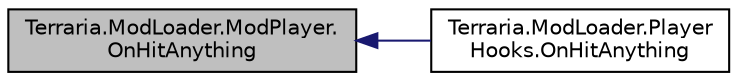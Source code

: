 digraph "Terraria.ModLoader.ModPlayer.OnHitAnything"
{
  edge [fontname="Helvetica",fontsize="10",labelfontname="Helvetica",labelfontsize="10"];
  node [fontname="Helvetica",fontsize="10",shape=record];
  rankdir="LR";
  Node118 [label="Terraria.ModLoader.ModPlayer.\lOnHitAnything",height=0.2,width=0.4,color="black", fillcolor="grey75", style="filled", fontcolor="black"];
  Node118 -> Node119 [dir="back",color="midnightblue",fontsize="10",style="solid",fontname="Helvetica"];
  Node119 [label="Terraria.ModLoader.Player\lHooks.OnHitAnything",height=0.2,width=0.4,color="black", fillcolor="white", style="filled",URL="$class_terraria_1_1_mod_loader_1_1_player_hooks.html#ae594f74c1c1f18e5b76988170cefccee"];
}
